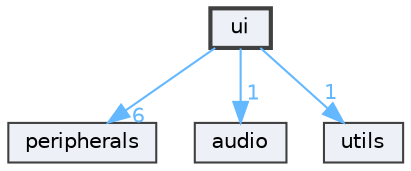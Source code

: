 digraph "ui"
{
 // LATEX_PDF_SIZE
  bgcolor="transparent";
  edge [fontname=Helvetica,fontsize=10,labelfontname=Helvetica,labelfontsize=10];
  node [fontname=Helvetica,fontsize=10,shape=box,height=0.2,width=0.4];
  compound=true
  dir_1788f8309b1a812dcb800a185471cf6c [label="ui", fillcolor="#edf0f7", color="grey25", style="filled,bold", URL="dir_1788f8309b1a812dcb800a185471cf6c.html",tooltip=""];
  dir_2df1e86e29aa9f9374c90ba96092d4a1 [label="peripherals", fillcolor="#edf0f7", color="grey25", style="filled", URL="dir_2df1e86e29aa9f9374c90ba96092d4a1.html",tooltip=""];
  dir_a5f32cf82ad289a7dac212f63f40f55b [label="audio", fillcolor="#edf0f7", color="grey25", style="filled", URL="dir_a5f32cf82ad289a7dac212f63f40f55b.html",tooltip=""];
  dir_cbdb8362360e11eafe2fa3bc74cf0ffd [label="utils", fillcolor="#edf0f7", color="grey25", style="filled", URL="dir_cbdb8362360e11eafe2fa3bc74cf0ffd.html",tooltip=""];
  dir_1788f8309b1a812dcb800a185471cf6c->dir_2df1e86e29aa9f9374c90ba96092d4a1 [headlabel="6", labeldistance=1.5 headhref="dir_000004_000003.html" href="dir_000004_000003.html" color="steelblue1" fontcolor="steelblue1"];
  dir_1788f8309b1a812dcb800a185471cf6c->dir_a5f32cf82ad289a7dac212f63f40f55b [headlabel="1", labeldistance=1.5 headhref="dir_000004_000000.html" href="dir_000004_000000.html" color="steelblue1" fontcolor="steelblue1"];
  dir_1788f8309b1a812dcb800a185471cf6c->dir_cbdb8362360e11eafe2fa3bc74cf0ffd [headlabel="1", labeldistance=1.5 headhref="dir_000004_000005.html" href="dir_000004_000005.html" color="steelblue1" fontcolor="steelblue1"];
}
